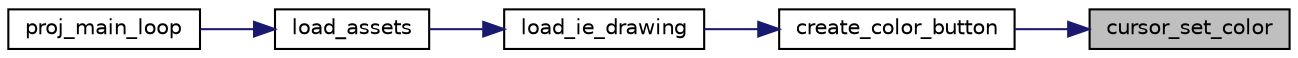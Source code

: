 digraph "cursor_set_color"
{
 // LATEX_PDF_SIZE
  edge [fontname="Helvetica",fontsize="10",labelfontname="Helvetica",labelfontsize="10"];
  node [fontname="Helvetica",fontsize="10",shape=record];
  rankdir="RL";
  Node1 [label="cursor_set_color",height=0.2,width=0.4,color="black", fillcolor="grey75", style="filled", fontcolor="black",tooltip="Sets the cursor color."];
  Node1 -> Node2 [dir="back",color="midnightblue",fontsize="10",style="solid"];
  Node2 [label="create_color_button",height=0.2,width=0.4,color="black", fillcolor="white", style="filled",URL="$element_8c.html#a19e8669505eb778441ceeaad46f53572",tooltip=" "];
  Node2 -> Node3 [dir="back",color="midnightblue",fontsize="10",style="solid"];
  Node3 [label="load_ie_drawing",height=0.2,width=0.4,color="black", fillcolor="white", style="filled",URL="$group__element.html#ga75aa8cfcbee4af0933a79d05e6707679",tooltip="Loads and creates every interactive element present on screen."];
  Node3 -> Node4 [dir="back",color="midnightblue",fontsize="10",style="solid"];
  Node4 [label="load_assets",height=0.2,width=0.4,color="black", fillcolor="white", style="filled",URL="$proj_8c.html#a621db57ab86ebe569aa26e70d11c9688",tooltip="Loads the necessary assets."];
  Node4 -> Node5 [dir="back",color="midnightblue",fontsize="10",style="solid"];
  Node5 [label="proj_main_loop",height=0.2,width=0.4,color="black", fillcolor="white", style="filled",URL="$proj_8c.html#a2a16f651eccbd248e1ad3b3b924b143b",tooltip=" "];
}
